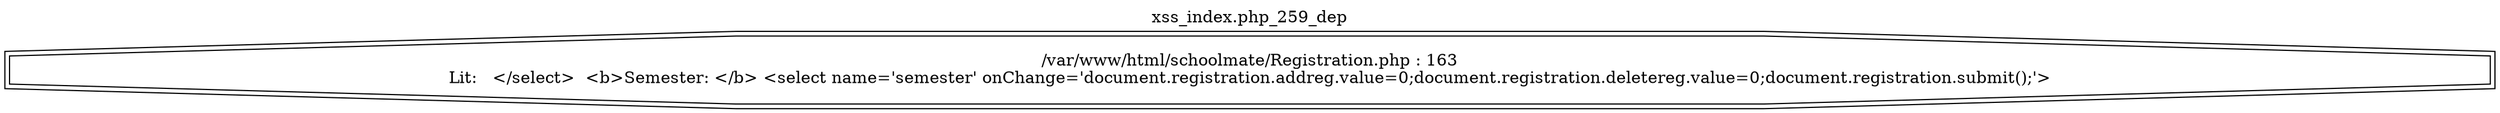 digraph cfg {
  label="xss_index.php_259_dep";
  labelloc=t;
  n1 [shape=doubleoctagon, label="/var/www/html/schoolmate/Registration.php : 163\nLit:   </select>&nbsp;&nbsp;<b>Semester: </b> <select name='semester' onChange='document.registration.addreg.value=0;document.registration.deletereg.value=0;document.registration.submit();'>\n"];
}
